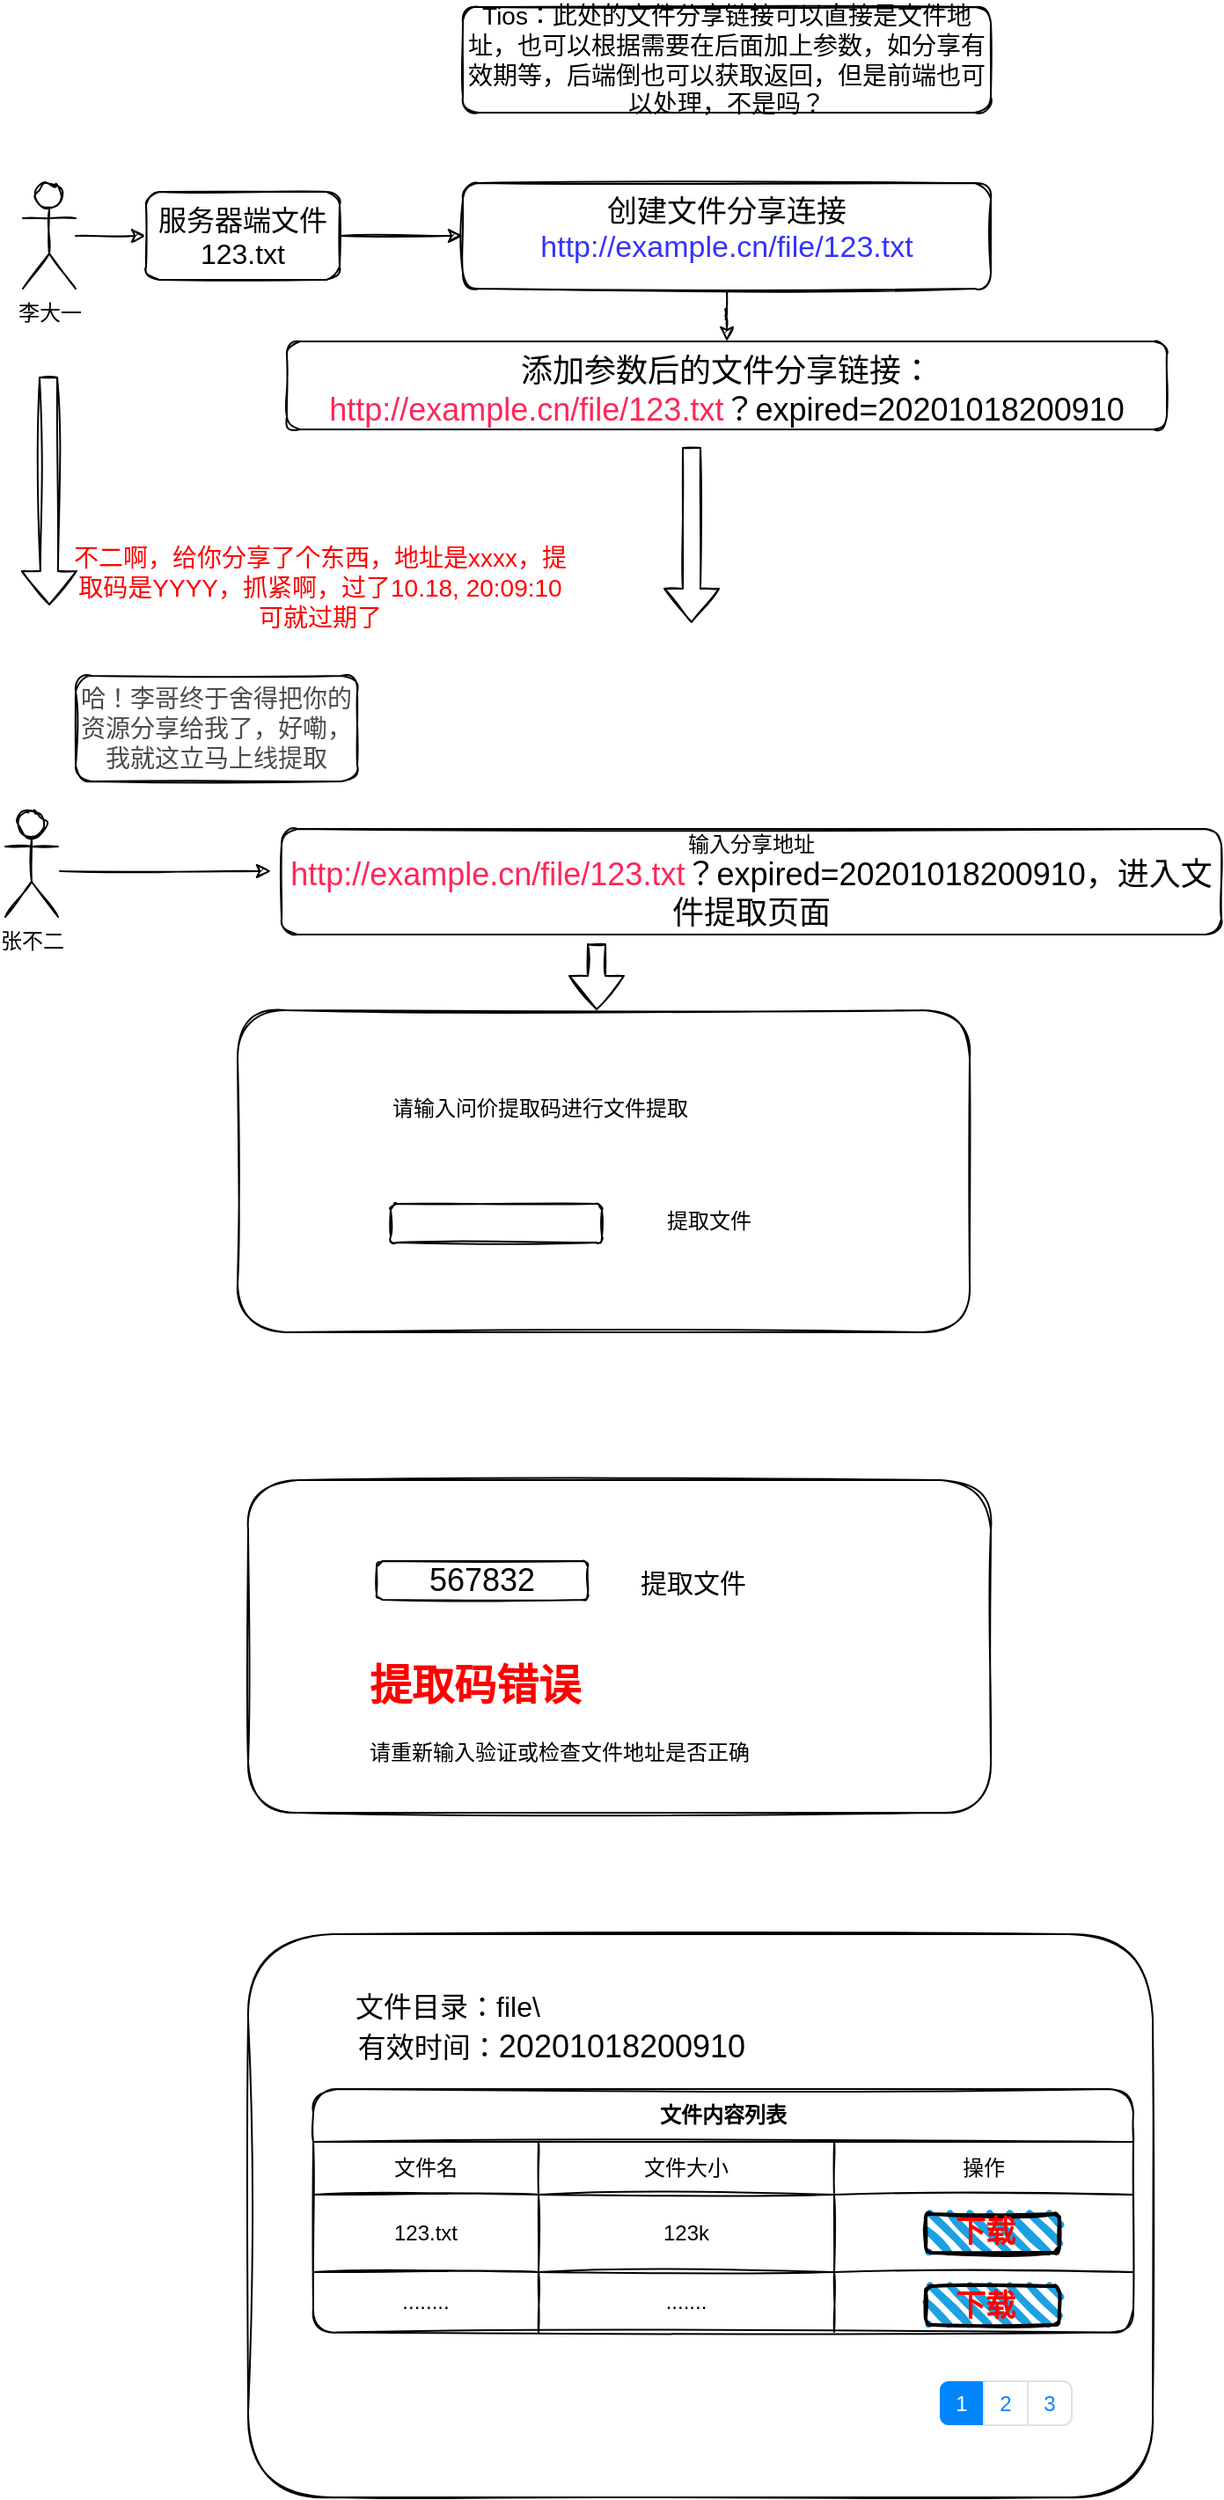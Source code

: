 <mxfile version="13.6.4" type="github">
  <diagram id="DDBYl9v7bE2k25orbSkt" name="Page-1">
    <mxGraphModel dx="999" dy="752" grid="0" gridSize="10" guides="1" tooltips="1" connect="1" arrows="1" fold="1" page="1" pageScale="1" pageWidth="827" pageHeight="1169" background="none" math="0" shadow="0">
      <root>
        <mxCell id="0" />
        <mxCell id="1" parent="0" />
        <mxCell id="7vhfV_jU5vwpWM1bPvTO-6" value="" style="edgeStyle=orthogonalEdgeStyle;orthogonalLoop=1;jettySize=auto;html=1;sketch=1;" edge="1" parent="1" source="7vhfV_jU5vwpWM1bPvTO-4" target="7vhfV_jU5vwpWM1bPvTO-5">
          <mxGeometry relative="1" as="geometry" />
        </mxCell>
        <mxCell id="7vhfV_jU5vwpWM1bPvTO-4" value="李大一" style="shape=umlActor;verticalLabelPosition=bottom;verticalAlign=top;html=1;outlineConnect=0;sketch=1;rounded=1;" vertex="1" parent="1">
          <mxGeometry x="100" y="120" width="30" height="60" as="geometry" />
        </mxCell>
        <mxCell id="7vhfV_jU5vwpWM1bPvTO-11" value="" style="edgeStyle=orthogonalEdgeStyle;orthogonalLoop=1;jettySize=auto;html=1;sketch=1;" edge="1" parent="1" source="7vhfV_jU5vwpWM1bPvTO-5" target="7vhfV_jU5vwpWM1bPvTO-10">
          <mxGeometry relative="1" as="geometry" />
        </mxCell>
        <mxCell id="7vhfV_jU5vwpWM1bPvTO-5" value="&lt;font style=&quot;font-size: 16px&quot;&gt;服务器端文件&lt;br&gt;123.txt&lt;/font&gt;" style="whiteSpace=wrap;html=1;verticalAlign=top;sketch=1;rounded=1;" vertex="1" parent="1">
          <mxGeometry x="170" y="125" width="110" height="50" as="geometry" />
        </mxCell>
        <mxCell id="7vhfV_jU5vwpWM1bPvTO-17" value="" style="edgeStyle=orthogonalEdgeStyle;orthogonalLoop=1;jettySize=auto;html=1;sketch=1;" edge="1" parent="1" source="7vhfV_jU5vwpWM1bPvTO-10" target="7vhfV_jU5vwpWM1bPvTO-16">
          <mxGeometry relative="1" as="geometry" />
        </mxCell>
        <mxCell id="7vhfV_jU5vwpWM1bPvTO-10" value="&lt;font style=&quot;font-size: 17px&quot;&gt;创建文件分享连接&lt;br&gt;&lt;font color=&quot;#3333ff&quot;&gt;http://example.cn/file/123.txt&lt;/font&gt;&lt;/font&gt;" style="whiteSpace=wrap;html=1;verticalAlign=top;sketch=1;rounded=1;" vertex="1" parent="1">
          <mxGeometry x="350" y="120" width="300" height="60" as="geometry" />
        </mxCell>
        <mxCell id="7vhfV_jU5vwpWM1bPvTO-12" value="" style="shape=flexArrow;endArrow=classic;html=1;sketch=1;" edge="1" parent="1">
          <mxGeometry width="50" height="50" relative="1" as="geometry">
            <mxPoint x="480" y="270" as="sourcePoint" />
            <mxPoint x="480" y="370" as="targetPoint" />
          </mxGeometry>
        </mxCell>
        <mxCell id="7vhfV_jU5vwpWM1bPvTO-13" value="&lt;font style=&quot;font-size: 14px&quot;&gt;Tios：此处的文件分享链接可以直接是文件地址，也可以根据需要在后面加上参数，如分享有效期等，后端倒也可以获取返回，但是前端也可以处理，不是吗？&lt;/font&gt;" style="whiteSpace=wrap;html=1;sketch=1;rounded=1;" vertex="1" parent="1">
          <mxGeometry x="350" y="20" width="300" height="60" as="geometry" />
        </mxCell>
        <mxCell id="7vhfV_jU5vwpWM1bPvTO-16" value="&lt;font style=&quot;font-size: 18px&quot;&gt;添加参数后的文件分享链接：&lt;br&gt;&lt;font color=&quot;#ff2659&quot;&gt;http://example.cn/file/123.txt&lt;/font&gt;？expired=20201018200910&lt;/font&gt;" style="whiteSpace=wrap;html=1;verticalAlign=top;sketch=1;rounded=1;" vertex="1" parent="1">
          <mxGeometry x="250" y="210" width="500" height="50" as="geometry" />
        </mxCell>
        <mxCell id="7vhfV_jU5vwpWM1bPvTO-18" value="" style="shape=flexArrow;endArrow=classic;html=1;sketch=1;" edge="1" parent="1">
          <mxGeometry width="50" height="50" relative="1" as="geometry">
            <mxPoint x="114.5" y="230" as="sourcePoint" />
            <mxPoint x="115" y="360" as="targetPoint" />
          </mxGeometry>
        </mxCell>
        <mxCell id="7vhfV_jU5vwpWM1bPvTO-20" value="&lt;font color=&quot;#ff0000&quot; style=&quot;font-size: 14px&quot;&gt;不二啊，给你分享了个东西，地址是xxxx，提取码是YYYY，抓紧啊，过了10.18, 20:09:10可就过期了&lt;/font&gt;" style="text;html=1;strokeColor=none;fillColor=none;align=center;verticalAlign=middle;whiteSpace=wrap;sketch=1;rounded=1;" vertex="1" parent="1">
          <mxGeometry x="124" y="340" width="290" height="20" as="geometry" />
        </mxCell>
        <mxCell id="7vhfV_jU5vwpWM1bPvTO-26" style="edgeStyle=orthogonalEdgeStyle;orthogonalLoop=1;jettySize=auto;html=1;sketch=1;" edge="1" parent="1">
          <mxGeometry relative="1" as="geometry">
            <mxPoint x="241" y="511" as="targetPoint" />
            <mxPoint x="121" y="511" as="sourcePoint" />
          </mxGeometry>
        </mxCell>
        <mxCell id="7vhfV_jU5vwpWM1bPvTO-21" value="张不二" style="shape=umlActor;verticalLabelPosition=bottom;verticalAlign=top;html=1;outlineConnect=0;sketch=1;rounded=1;" vertex="1" parent="1">
          <mxGeometry x="90" y="477" width="30" height="60" as="geometry" />
        </mxCell>
        <mxCell id="7vhfV_jU5vwpWM1bPvTO-22" value="&lt;font style=&quot;font-size: 14px&quot; color=&quot;#4d4d4d&quot;&gt;哈！李哥终于舍得把你的资源分享给我了，好嘞，我就这立马上线提取&lt;/font&gt;" style="whiteSpace=wrap;html=1;sketch=1;rounded=1;" vertex="1" parent="1">
          <mxGeometry x="130" y="400" width="160" height="60" as="geometry" />
        </mxCell>
        <mxCell id="7vhfV_jU5vwpWM1bPvTO-25" value="输入分享地址&lt;br&gt;&lt;font color=&quot;#ff2659&quot; style=&quot;font-size: 18px&quot;&gt;http://example.cn/file/123.txt&lt;/font&gt;&lt;span style=&quot;font-size: 18px&quot;&gt;？expired=20201018200910，进入文件提取页面&lt;/span&gt;" style="whiteSpace=wrap;html=1;sketch=1;rounded=1;" vertex="1" parent="1">
          <mxGeometry x="247" y="487" width="534" height="60" as="geometry" />
        </mxCell>
        <mxCell id="7vhfV_jU5vwpWM1bPvTO-28" value="" style="whiteSpace=wrap;html=1;sketch=1;rounded=1;" vertex="1" parent="1">
          <mxGeometry x="222" y="590" width="416" height="183" as="geometry" />
        </mxCell>
        <mxCell id="7vhfV_jU5vwpWM1bPvTO-29" value="" style="whiteSpace=wrap;html=1;sketch=1;rounded=1;" vertex="1" parent="1">
          <mxGeometry x="309" y="700" width="120" height="22" as="geometry" />
        </mxCell>
        <mxCell id="7vhfV_jU5vwpWM1bPvTO-30" value="请输入问价提取码进行文件提取" style="text;html=1;strokeColor=none;fillColor=none;align=center;verticalAlign=middle;whiteSpace=wrap;sketch=1;rounded=1;" vertex="1" parent="1">
          <mxGeometry x="307" y="636" width="174" height="20" as="geometry" />
        </mxCell>
        <mxCell id="7vhfV_jU5vwpWM1bPvTO-33" value="提取文件" style="text;html=1;strokeColor=none;fillColor=none;align=center;verticalAlign=middle;whiteSpace=wrap;sketch=1;rounded=1;" vertex="1" parent="1">
          <mxGeometry x="456" y="700" width="68" height="20" as="geometry" />
        </mxCell>
        <mxCell id="7vhfV_jU5vwpWM1bPvTO-35" value="" style="shape=flexArrow;endArrow=classic;html=1;sketch=1;" edge="1" parent="1">
          <mxGeometry width="50" height="50" relative="1" as="geometry">
            <mxPoint x="426" y="552" as="sourcePoint" />
            <mxPoint x="426" y="590" as="targetPoint" />
          </mxGeometry>
        </mxCell>
        <mxCell id="7vhfV_jU5vwpWM1bPvTO-36" value="" style="rounded=1;whiteSpace=wrap;html=1;sketch=1;" vertex="1" parent="1">
          <mxGeometry x="228" y="857" width="422" height="189" as="geometry" />
        </mxCell>
        <mxCell id="7vhfV_jU5vwpWM1bPvTO-37" value="&lt;font style=&quot;font-size: 18px&quot;&gt;567832&lt;/font&gt;" style="whiteSpace=wrap;html=1;sketch=1;rounded=1;" vertex="1" parent="1">
          <mxGeometry x="301" y="903" width="120" height="22" as="geometry" />
        </mxCell>
        <mxCell id="7vhfV_jU5vwpWM1bPvTO-38" value="&lt;font style=&quot;font-size: 15px&quot;&gt;提取文件&lt;/font&gt;" style="text;html=1;strokeColor=none;fillColor=none;align=center;verticalAlign=middle;whiteSpace=wrap;sketch=1;rounded=1;" vertex="1" parent="1">
          <mxGeometry x="447" y="905" width="68" height="20" as="geometry" />
        </mxCell>
        <mxCell id="7vhfV_jU5vwpWM1bPvTO-39" value="&lt;h1&gt;&lt;font color=&quot;#ff0000&quot;&gt;提取码错误&lt;/font&gt;&lt;/h1&gt;&lt;p&gt;请重新输入验证或检查文件地址是否正确&lt;/p&gt;" style="text;html=1;strokeColor=none;fillColor=none;spacing=5;spacingTop=-20;whiteSpace=wrap;overflow=hidden;rounded=0;sketch=1;" vertex="1" parent="1">
          <mxGeometry x="292" y="954" width="263" height="67" as="geometry" />
        </mxCell>
        <mxCell id="7vhfV_jU5vwpWM1bPvTO-40" value="" style="rounded=1;whiteSpace=wrap;html=1;sketch=1;" vertex="1" parent="1">
          <mxGeometry x="228" y="1115" width="514" height="320" as="geometry" />
        </mxCell>
        <mxCell id="7vhfV_jU5vwpWM1bPvTO-44" value="&lt;font style=&quot;font-size: 16px&quot;&gt;文件目录：file\&lt;/font&gt;" style="text;html=1;strokeColor=none;fillColor=none;align=center;verticalAlign=middle;whiteSpace=wrap;rounded=0;sketch=1;" vertex="1" parent="1">
          <mxGeometry x="269" y="1146" width="145" height="20" as="geometry" />
        </mxCell>
        <mxCell id="7vhfV_jU5vwpWM1bPvTO-45" value="&lt;span style=&quot;font-size: 16px&quot;&gt;有效时间：&lt;/span&gt;&lt;span style=&quot;font-size: 18px&quot;&gt;20201018200910&lt;/span&gt;" style="text;html=1;strokeColor=none;fillColor=none;align=center;verticalAlign=middle;whiteSpace=wrap;rounded=0;sketch=1;" vertex="1" parent="1">
          <mxGeometry x="269" y="1169" width="263" height="20" as="geometry" />
        </mxCell>
        <mxCell id="7vhfV_jU5vwpWM1bPvTO-46" value="" style="html=1;shadow=0;dashed=0;shape=mxgraph.bootstrap.rrect;rSize=5;strokeColor=#DEE2E6;html=1;whiteSpace=wrap;fillColor=#ffffff;fontColor=#0085FC;rounded=1;sketch=1;" vertex="1" parent="1">
          <mxGeometry x="621" y="1369" width="75" height="25" as="geometry" />
        </mxCell>
        <mxCell id="7vhfV_jU5vwpWM1bPvTO-47" value="1" style="strokeColor=inherit;fillColor=inherit;gradientColor=inherit;html=1;shadow=0;dashed=0;shape=mxgraph.bootstrap.leftButton;rSize=5;perimeter=none;whiteSpace=wrap;resizeHeight=1;fillColor=#0085FC;strokeColor=none;fontColor=#ffffff;fontSize=12;" vertex="1" parent="7vhfV_jU5vwpWM1bPvTO-46">
          <mxGeometry width="25" height="25" relative="1" as="geometry" />
        </mxCell>
        <mxCell id="7vhfV_jU5vwpWM1bPvTO-48" value="2" style="strokeColor=inherit;fillColor=inherit;gradientColor=inherit;fontColor=inherit;html=1;shadow=0;dashed=0;perimeter=none;whiteSpace=wrap;resizeHeight=1;fontSize=12;" vertex="1" parent="7vhfV_jU5vwpWM1bPvTO-46">
          <mxGeometry width="25" height="25" relative="1" as="geometry">
            <mxPoint x="25" as="offset" />
          </mxGeometry>
        </mxCell>
        <mxCell id="7vhfV_jU5vwpWM1bPvTO-49" value="3" style="strokeColor=inherit;fillColor=inherit;gradientColor=inherit;fontColor=inherit;html=1;shadow=0;dashed=0;shape=mxgraph.bootstrap.rightButton;rSize=5;perimeter=none;whiteSpace=wrap;resizeHeight=1;fontSize=12;" vertex="1" parent="7vhfV_jU5vwpWM1bPvTO-46">
          <mxGeometry x="1" width="25" height="25" relative="1" as="geometry">
            <mxPoint x="-25" as="offset" />
          </mxGeometry>
        </mxCell>
        <mxCell id="7vhfV_jU5vwpWM1bPvTO-66" value="文件内容列表" style="shape=table;html=1;whiteSpace=wrap;startSize=30;container=1;collapsible=0;childLayout=tableLayout;fontStyle=1;align=center;rounded=1;sketch=1;" vertex="1" parent="1">
          <mxGeometry x="265" y="1203" width="466" height="138.25" as="geometry" />
        </mxCell>
        <mxCell id="7vhfV_jU5vwpWM1bPvTO-67" value="" style="shape=partialRectangle;html=1;whiteSpace=wrap;collapsible=0;dropTarget=0;pointerEvents=0;fillColor=none;top=0;left=0;bottom=0;right=0;points=[[0,0.5],[1,0.5]];portConstraint=eastwest;" vertex="1" parent="7vhfV_jU5vwpWM1bPvTO-66">
          <mxGeometry y="30" width="466" height="30" as="geometry" />
        </mxCell>
        <mxCell id="7vhfV_jU5vwpWM1bPvTO-68" value="文件名" style="shape=partialRectangle;html=1;whiteSpace=wrap;connectable=0;fillColor=none;top=0;left=0;bottom=0;right=0;overflow=hidden;" vertex="1" parent="7vhfV_jU5vwpWM1bPvTO-67">
          <mxGeometry width="128" height="30" as="geometry" />
        </mxCell>
        <mxCell id="7vhfV_jU5vwpWM1bPvTO-69" value="文件大小" style="shape=partialRectangle;html=1;whiteSpace=wrap;connectable=0;fillColor=none;top=0;left=0;bottom=0;right=0;overflow=hidden;" vertex="1" parent="7vhfV_jU5vwpWM1bPvTO-67">
          <mxGeometry x="128" width="168" height="30" as="geometry" />
        </mxCell>
        <mxCell id="7vhfV_jU5vwpWM1bPvTO-70" value="操作" style="shape=partialRectangle;html=1;whiteSpace=wrap;connectable=0;fillColor=none;top=0;left=0;bottom=0;right=0;overflow=hidden;" vertex="1" parent="7vhfV_jU5vwpWM1bPvTO-67">
          <mxGeometry x="296" width="170" height="30" as="geometry" />
        </mxCell>
        <mxCell id="7vhfV_jU5vwpWM1bPvTO-71" value="" style="shape=partialRectangle;html=1;whiteSpace=wrap;collapsible=0;dropTarget=0;pointerEvents=0;fillColor=none;top=0;left=0;bottom=0;right=0;points=[[0,0.5],[1,0.5]];portConstraint=eastwest;" vertex="1" parent="7vhfV_jU5vwpWM1bPvTO-66">
          <mxGeometry y="60" width="466" height="44" as="geometry" />
        </mxCell>
        <mxCell id="7vhfV_jU5vwpWM1bPvTO-72" value="123.txt" style="shape=partialRectangle;html=1;whiteSpace=wrap;connectable=0;fillColor=none;top=0;left=0;bottom=0;right=0;overflow=hidden;" vertex="1" parent="7vhfV_jU5vwpWM1bPvTO-71">
          <mxGeometry width="128" height="44" as="geometry" />
        </mxCell>
        <mxCell id="7vhfV_jU5vwpWM1bPvTO-73" value="123k" style="shape=partialRectangle;html=1;whiteSpace=wrap;connectable=0;fillColor=none;top=0;left=0;bottom=0;right=0;overflow=hidden;" vertex="1" parent="7vhfV_jU5vwpWM1bPvTO-71">
          <mxGeometry x="128" width="168" height="44" as="geometry" />
        </mxCell>
        <mxCell id="7vhfV_jU5vwpWM1bPvTO-74" value="" style="shape=partialRectangle;html=1;whiteSpace=wrap;connectable=0;fillColor=none;top=0;left=0;bottom=0;right=0;overflow=hidden;" vertex="1" parent="7vhfV_jU5vwpWM1bPvTO-71">
          <mxGeometry x="296" width="170" height="44" as="geometry" />
        </mxCell>
        <mxCell id="7vhfV_jU5vwpWM1bPvTO-75" value="" style="shape=partialRectangle;html=1;whiteSpace=wrap;collapsible=0;dropTarget=0;pointerEvents=0;fillColor=none;top=0;left=0;bottom=0;right=0;points=[[0,0.5],[1,0.5]];portConstraint=eastwest;" vertex="1" parent="7vhfV_jU5vwpWM1bPvTO-66">
          <mxGeometry y="104" width="466" height="34" as="geometry" />
        </mxCell>
        <mxCell id="7vhfV_jU5vwpWM1bPvTO-76" value="........" style="shape=partialRectangle;html=1;whiteSpace=wrap;connectable=0;fillColor=none;top=0;left=0;bottom=0;right=0;overflow=hidden;" vertex="1" parent="7vhfV_jU5vwpWM1bPvTO-75">
          <mxGeometry width="128" height="34" as="geometry" />
        </mxCell>
        <mxCell id="7vhfV_jU5vwpWM1bPvTO-77" value="......." style="shape=partialRectangle;html=1;whiteSpace=wrap;connectable=0;fillColor=none;top=0;left=0;bottom=0;right=0;overflow=hidden;" vertex="1" parent="7vhfV_jU5vwpWM1bPvTO-75">
          <mxGeometry x="128" width="168" height="34" as="geometry" />
        </mxCell>
        <mxCell id="7vhfV_jU5vwpWM1bPvTO-78" value="" style="shape=partialRectangle;html=1;whiteSpace=wrap;connectable=0;fillColor=none;top=0;left=0;bottom=0;right=0;overflow=hidden;" vertex="1" parent="7vhfV_jU5vwpWM1bPvTO-75">
          <mxGeometry x="296" width="170" height="34" as="geometry" />
        </mxCell>
        <mxCell id="7vhfV_jU5vwpWM1bPvTO-79" value="" style="rounded=1;whiteSpace=wrap;html=1;strokeWidth=2;fillWeight=4;hachureGap=8;hachureAngle=45;fillColor=#1ba1e2;sketch=1;" vertex="1" parent="1">
          <mxGeometry x="613" y="1274" width="76" height="22" as="geometry" />
        </mxCell>
        <mxCell id="7vhfV_jU5vwpWM1bPvTO-80" value="" style="rounded=1;whiteSpace=wrap;html=1;strokeWidth=2;fillWeight=4;hachureGap=8;hachureAngle=45;fillColor=#1ba1e2;sketch=1;" vertex="1" parent="1">
          <mxGeometry x="613" y="1315" width="76" height="22" as="geometry" />
        </mxCell>
        <mxCell id="7vhfV_jU5vwpWM1bPvTO-81" value="&lt;font style=&quot;font-size: 17px&quot; color=&quot;#ff0000&quot;&gt;&lt;b&gt;下载&lt;/b&gt;&lt;/font&gt;" style="text;html=1;strokeColor=none;fillColor=none;align=center;verticalAlign=middle;whiteSpace=wrap;rounded=0;sketch=1;" vertex="1" parent="1">
          <mxGeometry x="627" y="1275" width="40" height="20" as="geometry" />
        </mxCell>
        <mxCell id="7vhfV_jU5vwpWM1bPvTO-82" value="&lt;font style=&quot;font-size: 17px&quot; color=&quot;#ff0000&quot;&gt;&lt;b&gt;下载&lt;/b&gt;&lt;/font&gt;" style="text;html=1;strokeColor=none;fillColor=none;align=center;verticalAlign=middle;whiteSpace=wrap;rounded=0;sketch=1;" vertex="1" parent="1">
          <mxGeometry x="627" y="1317" width="40" height="20" as="geometry" />
        </mxCell>
      </root>
    </mxGraphModel>
  </diagram>
</mxfile>
